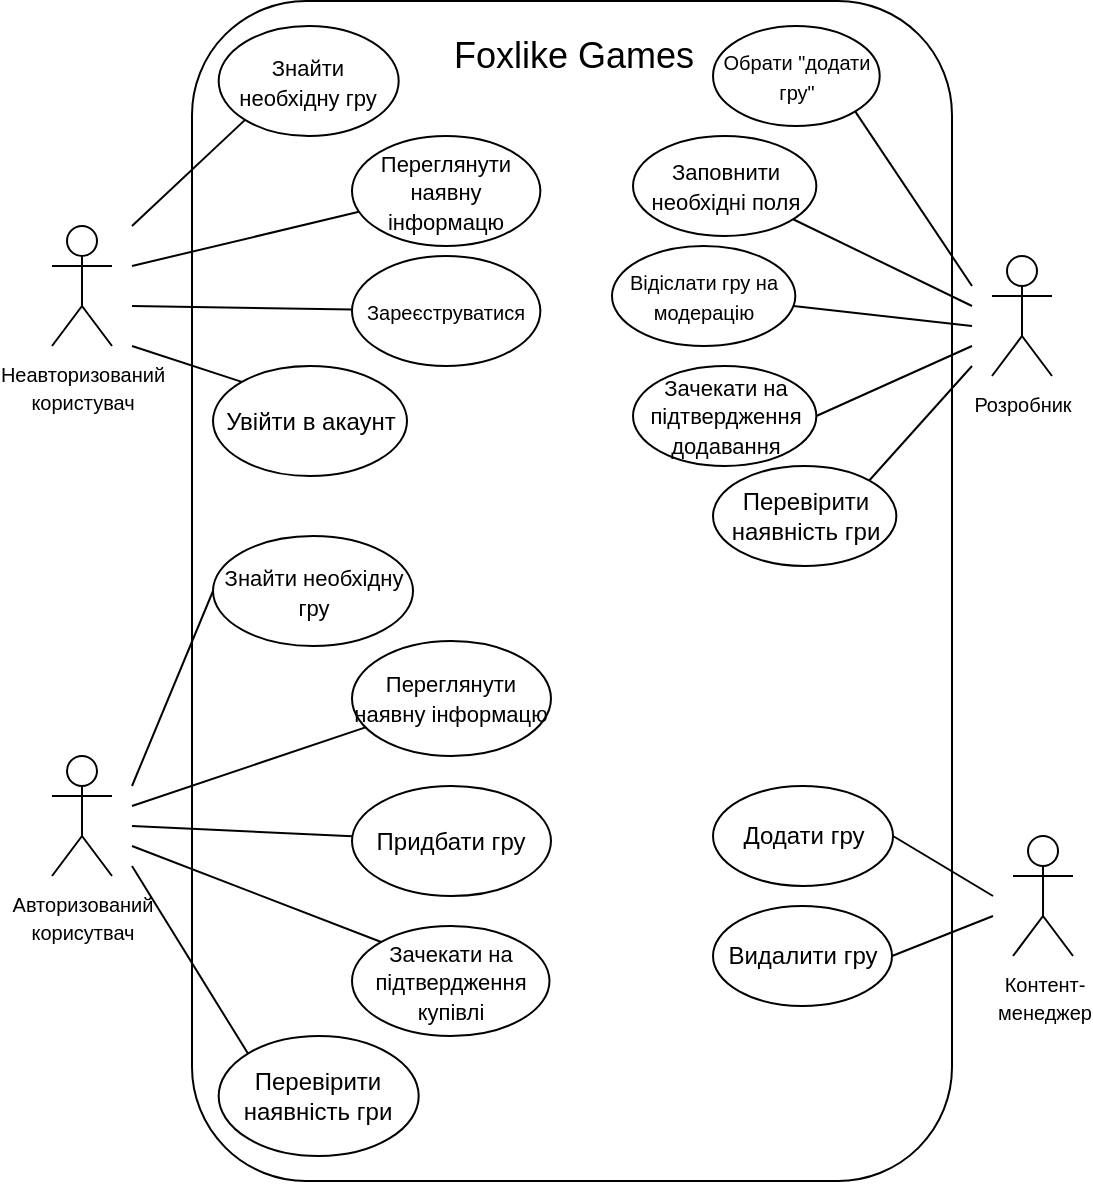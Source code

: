 <mxfile version="22.1.11" type="device">
  <diagram name="Page-1" id="UhIAvdrdmDCWspnheduX">
    <mxGraphModel dx="1395" dy="697" grid="1" gridSize="10" guides="1" tooltips="1" connect="1" arrows="1" fold="1" page="1" pageScale="1" pageWidth="850" pageHeight="1100" math="0" shadow="0">
      <root>
        <mxCell id="0" />
        <mxCell id="1" parent="0" />
        <mxCell id="PgNaXm0tFp85oVhxwx69-37" value="" style="rounded=1;whiteSpace=wrap;html=1;" parent="1" vertex="1">
          <mxGeometry x="560" y="917.5" width="380" height="590" as="geometry" />
        </mxCell>
        <mxCell id="MWakW46WszI1gxnI1x-P-1" value="&lt;font style=&quot;font-size: 10px;&quot;&gt;Авторизований &lt;br&gt;корисутвач&lt;/font&gt;" style="shape=umlActor;verticalLabelPosition=bottom;verticalAlign=top;html=1;outlineConnect=0;" parent="1" vertex="1">
          <mxGeometry x="490" y="1295" width="30" height="60" as="geometry" />
        </mxCell>
        <mxCell id="MWakW46WszI1gxnI1x-P-6" value="Увійти в акаунт" style="ellipse;whiteSpace=wrap;html=1;" parent="1" vertex="1">
          <mxGeometry x="570.51" y="1100" width="96.99" height="55" as="geometry" />
        </mxCell>
        <mxCell id="MWakW46WszI1gxnI1x-P-8" value="&lt;font style=&quot;font-size: 11px;&quot;&gt;Знайти необхідну гру&lt;/font&gt;" style="ellipse;whiteSpace=wrap;html=1;" parent="1" vertex="1">
          <mxGeometry x="570.51" y="1185" width="100" height="55" as="geometry" />
        </mxCell>
        <mxCell id="MWakW46WszI1gxnI1x-P-9" value="&lt;font style=&quot;font-size: 11px;&quot;&gt;Переглянути наявну інформацю&lt;/font&gt;" style="ellipse;whiteSpace=wrap;html=1;" parent="1" vertex="1">
          <mxGeometry x="640" y="1237.5" width="99.49" height="57.5" as="geometry" />
        </mxCell>
        <mxCell id="MWakW46WszI1gxnI1x-P-12" value="" style="endArrow=none;html=1;rounded=0;entryX=0;entryY=0.5;entryDx=0;entryDy=0;" parent="1" target="MWakW46WszI1gxnI1x-P-8" edge="1">
          <mxGeometry width="50" height="50" relative="1" as="geometry">
            <mxPoint x="530" y="1310" as="sourcePoint" />
            <mxPoint x="720" y="1365" as="targetPoint" />
          </mxGeometry>
        </mxCell>
        <mxCell id="MWakW46WszI1gxnI1x-P-13" value="" style="endArrow=none;html=1;rounded=0;" parent="1" target="MWakW46WszI1gxnI1x-P-9" edge="1">
          <mxGeometry width="50" height="50" relative="1" as="geometry">
            <mxPoint x="530" y="1320" as="sourcePoint" />
            <mxPoint x="720" y="1365" as="targetPoint" />
          </mxGeometry>
        </mxCell>
        <mxCell id="MWakW46WszI1gxnI1x-P-14" value="Придбати гру" style="ellipse;whiteSpace=wrap;html=1;" parent="1" vertex="1">
          <mxGeometry x="640" y="1310" width="99.49" height="55" as="geometry" />
        </mxCell>
        <mxCell id="MWakW46WszI1gxnI1x-P-15" value="&lt;font style=&quot;font-size: 11px;&quot;&gt;Зачекати на підтвердження купівлі&lt;/font&gt;" style="ellipse;whiteSpace=wrap;html=1;" parent="1" vertex="1">
          <mxGeometry x="640" y="1380" width="98.74" height="55" as="geometry" />
        </mxCell>
        <mxCell id="MWakW46WszI1gxnI1x-P-16" value="Перевірити наявність гри" style="ellipse;whiteSpace=wrap;html=1;" parent="1" vertex="1">
          <mxGeometry x="573.34" y="1435" width="100" height="60" as="geometry" />
        </mxCell>
        <mxCell id="MWakW46WszI1gxnI1x-P-17" value="" style="endArrow=none;html=1;rounded=0;" parent="1" target="MWakW46WszI1gxnI1x-P-14" edge="1">
          <mxGeometry width="50" height="50" relative="1" as="geometry">
            <mxPoint x="530" y="1330" as="sourcePoint" />
            <mxPoint x="590" y="1435" as="targetPoint" />
          </mxGeometry>
        </mxCell>
        <mxCell id="MWakW46WszI1gxnI1x-P-18" value="" style="endArrow=none;html=1;rounded=0;entryX=0;entryY=0;entryDx=0;entryDy=0;" parent="1" target="MWakW46WszI1gxnI1x-P-15" edge="1">
          <mxGeometry width="50" height="50" relative="1" as="geometry">
            <mxPoint x="530" y="1340" as="sourcePoint" />
            <mxPoint x="590" y="1375" as="targetPoint" />
          </mxGeometry>
        </mxCell>
        <mxCell id="MWakW46WszI1gxnI1x-P-19" value="" style="endArrow=none;html=1;rounded=0;entryX=0;entryY=0;entryDx=0;entryDy=0;" parent="1" target="MWakW46WszI1gxnI1x-P-16" edge="1">
          <mxGeometry width="50" height="50" relative="1" as="geometry">
            <mxPoint x="530" y="1350" as="sourcePoint" />
            <mxPoint x="720" y="1295" as="targetPoint" />
          </mxGeometry>
        </mxCell>
        <mxCell id="PgNaXm0tFp85oVhxwx69-1" value="&lt;font style=&quot;&quot;&gt;&lt;font style=&quot;font-size: 10px;&quot;&gt;Неавторизований &lt;br&gt;користувач&lt;/font&gt;&lt;br&gt;&lt;/font&gt;" style="shape=umlActor;verticalLabelPosition=bottom;verticalAlign=top;html=1;outlineConnect=0;" parent="1" vertex="1">
          <mxGeometry x="490" y="1030" width="30" height="60" as="geometry" />
        </mxCell>
        <mxCell id="PgNaXm0tFp85oVhxwx69-4" value="&lt;font style=&quot;font-size: 11px;&quot;&gt;Знайти необхідну гру&lt;/font&gt;" style="ellipse;whiteSpace=wrap;html=1;" parent="1" vertex="1">
          <mxGeometry x="573.34" y="930" width="90" height="55" as="geometry" />
        </mxCell>
        <mxCell id="PgNaXm0tFp85oVhxwx69-5" value="&lt;font style=&quot;font-size: 11px;&quot;&gt;Переглянути наявну інформацю&lt;/font&gt;" style="ellipse;whiteSpace=wrap;html=1;" parent="1" vertex="1">
          <mxGeometry x="640" y="985" width="94.18" height="55" as="geometry" />
        </mxCell>
        <mxCell id="PgNaXm0tFp85oVhxwx69-7" value="" style="endArrow=none;html=1;rounded=0;entryX=0;entryY=1;entryDx=0;entryDy=0;" parent="1" target="PgNaXm0tFp85oVhxwx69-4" edge="1">
          <mxGeometry width="50" height="50" relative="1" as="geometry">
            <mxPoint x="530" y="1030" as="sourcePoint" />
            <mxPoint x="737.33" y="1120" as="targetPoint" />
          </mxGeometry>
        </mxCell>
        <mxCell id="PgNaXm0tFp85oVhxwx69-8" value="" style="endArrow=none;html=1;rounded=0;" parent="1" target="PgNaXm0tFp85oVhxwx69-5" edge="1">
          <mxGeometry width="50" height="50" relative="1" as="geometry">
            <mxPoint x="530" y="1050" as="sourcePoint" />
            <mxPoint x="737.33" y="1120" as="targetPoint" />
          </mxGeometry>
        </mxCell>
        <mxCell id="PgNaXm0tFp85oVhxwx69-9" value="&lt;font style=&quot;font-size: 10px;&quot;&gt;Зареєструватися&lt;/font&gt;" style="ellipse;whiteSpace=wrap;html=1;" parent="1" vertex="1">
          <mxGeometry x="640" y="1045" width="94.18" height="55" as="geometry" />
        </mxCell>
        <mxCell id="PgNaXm0tFp85oVhxwx69-10" value="" style="endArrow=none;html=1;rounded=0;" parent="1" target="PgNaXm0tFp85oVhxwx69-9" edge="1">
          <mxGeometry width="50" height="50" relative="1" as="geometry">
            <mxPoint x="530" y="1070" as="sourcePoint" />
            <mxPoint x="607.33" y="1190" as="targetPoint" />
          </mxGeometry>
        </mxCell>
        <mxCell id="PgNaXm0tFp85oVhxwx69-39" value="" style="endArrow=none;html=1;rounded=0;entryX=0;entryY=0;entryDx=0;entryDy=0;" parent="1" target="MWakW46WszI1gxnI1x-P-6" edge="1">
          <mxGeometry width="50" height="50" relative="1" as="geometry">
            <mxPoint x="530" y="1090" as="sourcePoint" />
            <mxPoint x="696" y="1087" as="targetPoint" />
          </mxGeometry>
        </mxCell>
        <mxCell id="PgNaXm0tFp85oVhxwx69-11" value="&lt;font style=&quot;font-size: 10px;&quot;&gt;Розробник&lt;/font&gt;" style="shape=umlActor;verticalLabelPosition=bottom;verticalAlign=top;html=1;outlineConnect=0;" parent="1" vertex="1">
          <mxGeometry x="960" y="1045" width="30" height="60" as="geometry" />
        </mxCell>
        <mxCell id="PgNaXm0tFp85oVhxwx69-15" value="&lt;font style=&quot;font-size: 10px;&quot;&gt;Обрати &quot;додати гру&quot;&lt;/font&gt;" style="ellipse;whiteSpace=wrap;html=1;" parent="1" vertex="1">
          <mxGeometry x="820.51" y="930" width="83.34" height="50" as="geometry" />
        </mxCell>
        <mxCell id="PgNaXm0tFp85oVhxwx69-16" value="&lt;font style=&quot;font-size: 11px;&quot;&gt;Заповнити необхідні поля&lt;/font&gt;" style="ellipse;whiteSpace=wrap;html=1;" parent="1" vertex="1">
          <mxGeometry x="780.51" y="985" width="91.66" height="50" as="geometry" />
        </mxCell>
        <mxCell id="PgNaXm0tFp85oVhxwx69-19" value="" style="endArrow=none;html=1;rounded=0;entryX=1;entryY=1;entryDx=0;entryDy=0;" parent="1" target="PgNaXm0tFp85oVhxwx69-15" edge="1">
          <mxGeometry width="50" height="50" relative="1" as="geometry">
            <mxPoint x="950" y="1060" as="sourcePoint" />
            <mxPoint x="1400.51" y="1180" as="targetPoint" />
          </mxGeometry>
        </mxCell>
        <mxCell id="PgNaXm0tFp85oVhxwx69-20" value="" style="endArrow=none;html=1;rounded=0;" parent="1" target="PgNaXm0tFp85oVhxwx69-16" edge="1">
          <mxGeometry width="50" height="50" relative="1" as="geometry">
            <mxPoint x="950" y="1070" as="sourcePoint" />
            <mxPoint x="1400.51" y="1180" as="targetPoint" />
          </mxGeometry>
        </mxCell>
        <mxCell id="PgNaXm0tFp85oVhxwx69-21" value="&lt;font style=&quot;font-size: 10px;&quot;&gt;Відіслати гру на модерацію&lt;/font&gt;" style="ellipse;whiteSpace=wrap;html=1;" parent="1" vertex="1">
          <mxGeometry x="770" y="1040" width="91.66" height="50" as="geometry" />
        </mxCell>
        <mxCell id="PgNaXm0tFp85oVhxwx69-22" value="&lt;font style=&quot;font-size: 11px;&quot;&gt;Зачекати на підтвердження додавання&lt;/font&gt;" style="ellipse;whiteSpace=wrap;html=1;" parent="1" vertex="1">
          <mxGeometry x="780.51" y="1100" width="91.66" height="50" as="geometry" />
        </mxCell>
        <mxCell id="PgNaXm0tFp85oVhxwx69-23" value="Перевірити наявність гри" style="ellipse;whiteSpace=wrap;html=1;" parent="1" vertex="1">
          <mxGeometry x="820.51" y="1150" width="91.66" height="50" as="geometry" />
        </mxCell>
        <mxCell id="PgNaXm0tFp85oVhxwx69-24" value="" style="endArrow=none;html=1;rounded=0;" parent="1" target="PgNaXm0tFp85oVhxwx69-21" edge="1">
          <mxGeometry width="50" height="50" relative="1" as="geometry">
            <mxPoint x="950" y="1080" as="sourcePoint" />
            <mxPoint x="1270.51" y="1250" as="targetPoint" />
          </mxGeometry>
        </mxCell>
        <mxCell id="PgNaXm0tFp85oVhxwx69-25" value="" style="endArrow=none;html=1;rounded=0;entryX=1;entryY=0.5;entryDx=0;entryDy=0;" parent="1" target="PgNaXm0tFp85oVhxwx69-22" edge="1">
          <mxGeometry width="50" height="50" relative="1" as="geometry">
            <mxPoint x="950" y="1090" as="sourcePoint" />
            <mxPoint x="1270.51" y="1190" as="targetPoint" />
          </mxGeometry>
        </mxCell>
        <mxCell id="PgNaXm0tFp85oVhxwx69-26" value="" style="endArrow=none;html=1;rounded=0;entryX=1;entryY=0;entryDx=0;entryDy=0;" parent="1" target="PgNaXm0tFp85oVhxwx69-23" edge="1">
          <mxGeometry width="50" height="50" relative="1" as="geometry">
            <mxPoint x="950" y="1100" as="sourcePoint" />
            <mxPoint x="1400.51" y="1110" as="targetPoint" />
          </mxGeometry>
        </mxCell>
        <mxCell id="PgNaXm0tFp85oVhxwx69-27" value="&lt;font style=&quot;font-size: 10px;&quot;&gt;Контент-&lt;br&gt;менеджер&lt;/font&gt;" style="shape=umlActor;verticalLabelPosition=bottom;verticalAlign=top;html=1;outlineConnect=0;" parent="1" vertex="1">
          <mxGeometry x="970.51" y="1335" width="30" height="60" as="geometry" />
        </mxCell>
        <mxCell id="PgNaXm0tFp85oVhxwx69-31" value="&lt;font style=&quot;font-size: 12px;&quot;&gt;Додати гру&lt;/font&gt;" style="ellipse;whiteSpace=wrap;html=1;" parent="1" vertex="1">
          <mxGeometry x="820.51" y="1310" width="90" height="50" as="geometry" />
        </mxCell>
        <mxCell id="PgNaXm0tFp85oVhxwx69-32" value="&lt;font style=&quot;font-size: 12px;&quot;&gt;Видалити гру&lt;/font&gt;" style="ellipse;whiteSpace=wrap;html=1;" parent="1" vertex="1">
          <mxGeometry x="820.51" y="1370" width="89.49" height="50" as="geometry" />
        </mxCell>
        <mxCell id="PgNaXm0tFp85oVhxwx69-35" value="" style="endArrow=none;html=1;rounded=0;entryX=1;entryY=0.5;entryDx=0;entryDy=0;" parent="1" target="PgNaXm0tFp85oVhxwx69-31" edge="1">
          <mxGeometry width="50" height="50" relative="1" as="geometry">
            <mxPoint x="960.51" y="1365" as="sourcePoint" />
            <mxPoint x="1240.51" y="1412.5" as="targetPoint" />
          </mxGeometry>
        </mxCell>
        <mxCell id="PgNaXm0tFp85oVhxwx69-36" value="" style="endArrow=none;html=1;rounded=0;entryX=1;entryY=0.5;entryDx=0;entryDy=0;" parent="1" target="PgNaXm0tFp85oVhxwx69-32" edge="1">
          <mxGeometry width="50" height="50" relative="1" as="geometry">
            <mxPoint x="960.51" y="1375" as="sourcePoint" />
            <mxPoint x="1240.51" y="1412.5" as="targetPoint" />
          </mxGeometry>
        </mxCell>
        <mxCell id="sS6BomNMw9UQ-t2wBBiz-3" value="&lt;font style=&quot;font-size: 18px;&quot;&gt;Foxlike Games&lt;/font&gt;" style="text;html=1;strokeColor=none;fillColor=none;align=center;verticalAlign=middle;whiteSpace=wrap;rounded=0;" vertex="1" parent="1">
          <mxGeometry x="681.01" y="930" width="139.5" height="30" as="geometry" />
        </mxCell>
      </root>
    </mxGraphModel>
  </diagram>
</mxfile>

